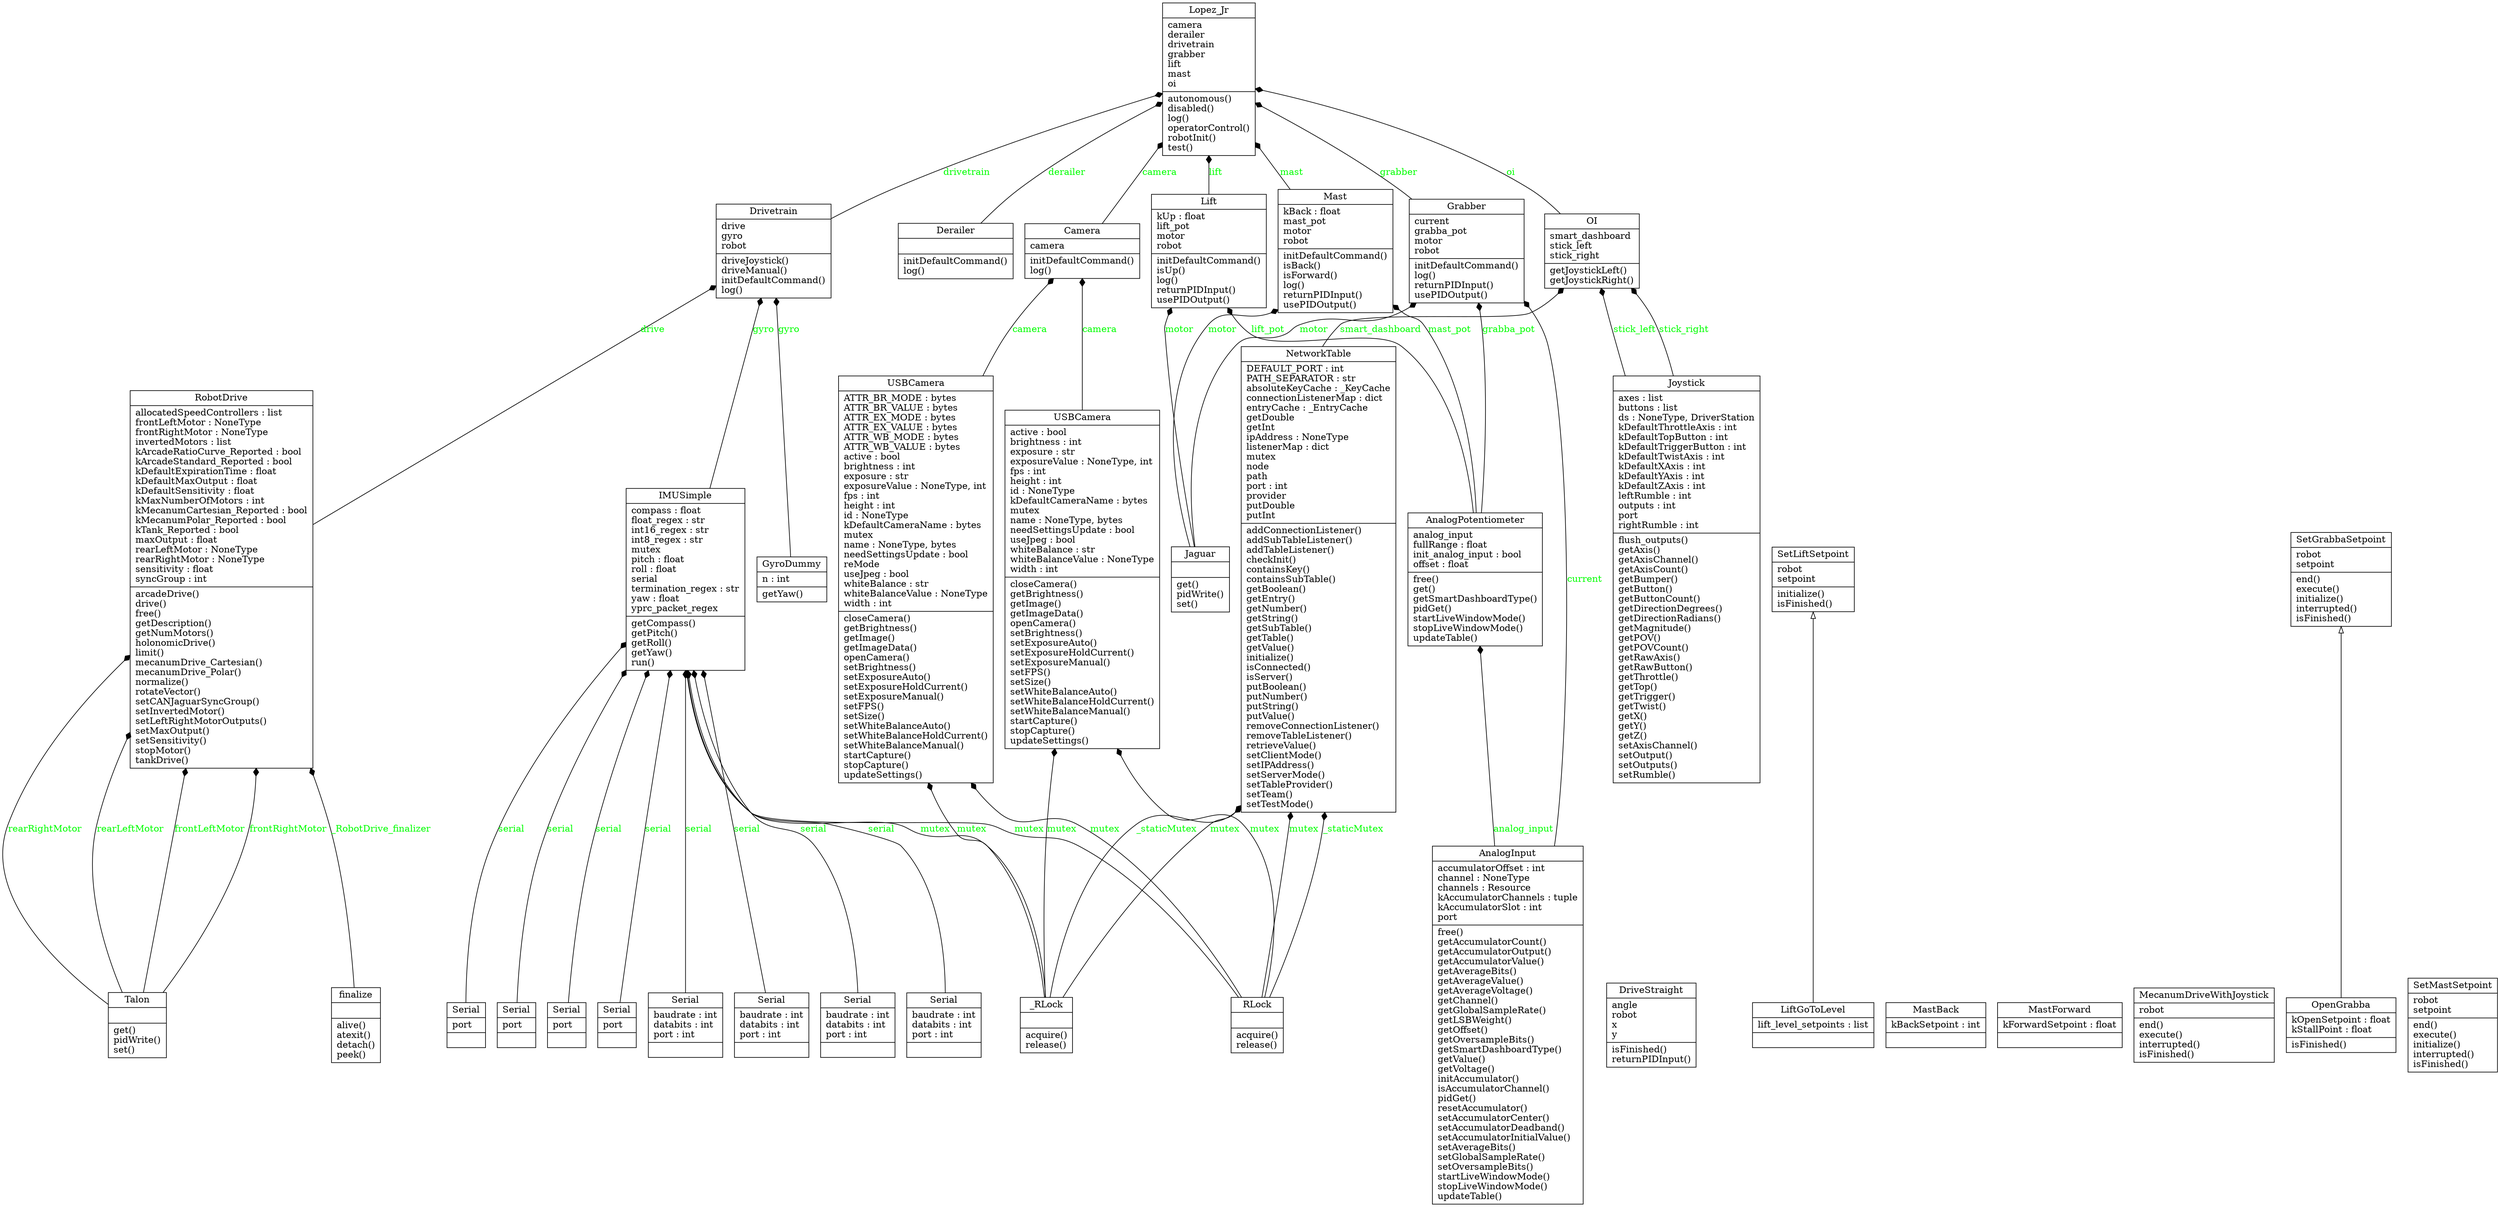 digraph "classes_No_Name" {
charset="utf-8"
rankdir=BT
"0" [label="{AnalogInput|accumulatorOffset : int\lchannel : NoneType\lchannels : Resource\lkAccumulatorChannels : tuple\lkAccumulatorSlot : int\lport\l|free()\lgetAccumulatorCount()\lgetAccumulatorOutput()\lgetAccumulatorValue()\lgetAverageBits()\lgetAverageValue()\lgetAverageVoltage()\lgetChannel()\lgetGlobalSampleRate()\lgetLSBWeight()\lgetOffset()\lgetOversampleBits()\lgetSmartDashboardType()\lgetValue()\lgetVoltage()\linitAccumulator()\lisAccumulatorChannel()\lpidGet()\lresetAccumulator()\lsetAccumulatorCenter()\lsetAccumulatorDeadband()\lsetAccumulatorInitialValue()\lsetAverageBits()\lsetGlobalSampleRate()\lsetOversampleBits()\lstartLiveWindowMode()\lstopLiveWindowMode()\lupdateTable()\l}", shape="record"];
"1" [label="{AnalogPotentiometer|analog_input\lfullRange : float\linit_analog_input : bool\loffset : float\l|free()\lget()\lgetSmartDashboardType()\lpidGet()\lstartLiveWindowMode()\lstopLiveWindowMode()\lupdateTable()\l}", shape="record"];
"2" [label="{Camera|camera\l|initDefaultCommand()\llog()\l}", shape="record"];
"3" [label="{Derailer|\l|initDefaultCommand()\llog()\l}", shape="record"];
"4" [label="{DriveStraight|angle\lrobot\lx\ly\l|isFinished()\lreturnPIDInput()\l}", shape="record"];
"5" [label="{Drivetrain|drive\lgyro\lrobot\l|driveJoystick()\ldriveManual()\linitDefaultCommand()\llog()\l}", shape="record"];
"6" [label="{Grabber|current\lgrabba_pot\lmotor\lrobot\l|initDefaultCommand()\llog()\lreturnPIDInput()\lusePIDOutput()\l}", shape="record"];
"7" [label="{GyroDummy|n : int\l|getYaw()\l}", shape="record"];
"8" [label="{IMUSimple|compass : float\lfloat_regex : str\lint16_regex : str\lint8_regex : str\lmutex\lpitch : float\lroll : float\lserial\ltermination_regex : str\lyaw : float\lyprc_packet_regex\l|getCompass()\lgetPitch()\lgetRoll()\lgetYaw()\lrun()\l}", shape="record"];
"9" [label="{Jaguar|\l|get()\lpidWrite()\lset()\l}", shape="record"];
"10" [label="{Joystick|axes : list\lbuttons : list\lds : NoneType, DriverStation\lkDefaultThrottleAxis : int\lkDefaultTopButton : int\lkDefaultTriggerButton : int\lkDefaultTwistAxis : int\lkDefaultXAxis : int\lkDefaultYAxis : int\lkDefaultZAxis : int\lleftRumble : int\loutputs : int\lport\lrightRumble : int\l|flush_outputs()\lgetAxis()\lgetAxisChannel()\lgetAxisCount()\lgetBumper()\lgetButton()\lgetButtonCount()\lgetDirectionDegrees()\lgetDirectionRadians()\lgetMagnitude()\lgetPOV()\lgetPOVCount()\lgetRawAxis()\lgetRawButton()\lgetThrottle()\lgetTop()\lgetTrigger()\lgetTwist()\lgetX()\lgetY()\lgetZ()\lsetAxisChannel()\lsetOutput()\lsetOutputs()\lsetRumble()\l}", shape="record"];
"11" [label="{Lift|kUp : float\llift_pot\lmotor\lrobot\l|initDefaultCommand()\lisUp()\llog()\lreturnPIDInput()\lusePIDOutput()\l}", shape="record"];
"12" [label="{LiftGoToLevel|lift_level_setpoints : list\l|}", shape="record"];
"13" [label="{Lopez_Jr|camera\lderailer\ldrivetrain\lgrabber\llift\lmast\loi\l|autonomous()\ldisabled()\llog()\loperatorControl()\lrobotInit()\ltest()\l}", shape="record"];
"14" [label="{Mast|kBack : float\lmast_pot\lmotor\lrobot\l|initDefaultCommand()\lisBack()\lisForward()\llog()\lreturnPIDInput()\lusePIDOutput()\l}", shape="record"];
"15" [label="{MastBack|kBackSetpoint : int\l|}", shape="record"];
"16" [label="{MastForward|kForwardSetpoint : float\l|}", shape="record"];
"17" [label="{MecanumDriveWithJoystick|robot\l|end()\lexecute()\linterrupted()\lisFinished()\l}", shape="record"];
"18" [label="{NetworkTable|DEFAULT_PORT : int\lPATH_SEPARATOR : str\labsoluteKeyCache : _KeyCache\lconnectionListenerMap : dict\lentryCache : _EntryCache\lgetDouble\lgetInt\lipAddress : NoneType\llistenerMap : dict\lmutex\lnode\lpath\lport : int\lprovider\lputDouble\lputInt\l|addConnectionListener()\laddSubTableListener()\laddTableListener()\lcheckInit()\lcontainsKey()\lcontainsSubTable()\lgetBoolean()\lgetEntry()\lgetNumber()\lgetString()\lgetSubTable()\lgetTable()\lgetValue()\linitialize()\lisConnected()\lisServer()\lputBoolean()\lputNumber()\lputString()\lputValue()\lremoveConnectionListener()\lremoveTableListener()\lretrieveValue()\lsetClientMode()\lsetIPAddress()\lsetServerMode()\lsetTableProvider()\lsetTeam()\lsetTestMode()\l}", shape="record"];
"19" [label="{OI|smart_dashboard\lstick_left\lstick_right\l|getJoystickLeft()\lgetJoystickRight()\l}", shape="record"];
"20" [label="{OpenGrabba|kOpenSetpoint : float\lkStallPoint : float\l|isFinished()\l}", shape="record"];
"21" [label="{RLock|\l|acquire()\lrelease()\l}", shape="record"];
"22" [label="{RobotDrive|allocatedSpeedControllers : list\lfrontLeftMotor : NoneType\lfrontRightMotor : NoneType\linvertedMotors : list\lkArcadeRatioCurve_Reported : bool\lkArcadeStandard_Reported : bool\lkDefaultExpirationTime : float\lkDefaultMaxOutput : float\lkDefaultSensitivity : float\lkMaxNumberOfMotors : int\lkMecanumCartesian_Reported : bool\lkMecanumPolar_Reported : bool\lkTank_Reported : bool\lmaxOutput : float\lrearLeftMotor : NoneType\lrearRightMotor : NoneType\lsensitivity : float\lsyncGroup : int\l|arcadeDrive()\ldrive()\lfree()\lgetDescription()\lgetNumMotors()\lholonomicDrive()\llimit()\lmecanumDrive_Cartesian()\lmecanumDrive_Polar()\lnormalize()\lrotateVector()\lsetCANJaguarSyncGroup()\lsetInvertedMotor()\lsetLeftRightMotorOutputs()\lsetMaxOutput()\lsetSensitivity()\lstopMotor()\ltankDrive()\l}", shape="record"];
"23" [label="{Serial|baudrate : int\ldatabits : int\lport : int\l|}", shape="record"];
"24" [label="{Serial|baudrate : int\ldatabits : int\lport : int\l|}", shape="record"];
"25" [label="{Serial|baudrate : int\ldatabits : int\lport : int\l|}", shape="record"];
"26" [label="{Serial|baudrate : int\ldatabits : int\lport : int\l|}", shape="record"];
"27" [label="{Serial|port\l|}", shape="record"];
"28" [label="{Serial|port\l|}", shape="record"];
"29" [label="{Serial|port\l|}", shape="record"];
"30" [label="{Serial|port\l|}", shape="record"];
"31" [label="{SetGrabbaSetpoint|robot\lsetpoint\l|end()\lexecute()\linitialize()\linterrupted()\lisFinished()\l}", shape="record"];
"32" [label="{SetLiftSetpoint|robot\lsetpoint\l|initialize()\lisFinished()\l}", shape="record"];
"33" [label="{SetMastSetpoint|robot\lsetpoint\l|end()\lexecute()\linitialize()\linterrupted()\lisFinished()\l}", shape="record"];
"34" [label="{Talon|\l|get()\lpidWrite()\lset()\l}", shape="record"];
"35" [label="{USBCamera|ATTR_BR_MODE : bytes\lATTR_BR_VALUE : bytes\lATTR_EX_MODE : bytes\lATTR_EX_VALUE : bytes\lATTR_WB_MODE : bytes\lATTR_WB_VALUE : bytes\lactive : bool\lbrightness : int\lexposure : str\lexposureValue : NoneType, int\lfps : int\lheight : int\lid : NoneType\lkDefaultCameraName : bytes\lmutex\lname : NoneType, bytes\lneedSettingsUpdate : bool\lreMode\luseJpeg : bool\lwhiteBalance : str\lwhiteBalanceValue : NoneType\lwidth : int\l|closeCamera()\lgetBrightness()\lgetImage()\lgetImageData()\lopenCamera()\lsetBrightness()\lsetExposureAuto()\lsetExposureHoldCurrent()\lsetExposureManual()\lsetFPS()\lsetSize()\lsetWhiteBalanceAuto()\lsetWhiteBalanceHoldCurrent()\lsetWhiteBalanceManual()\lstartCapture()\lstopCapture()\lupdateSettings()\l}", shape="record"];
"36" [label="{USBCamera|active : bool\lbrightness : int\lexposure : str\lexposureValue : NoneType, int\lfps : int\lheight : int\lid : NoneType\lkDefaultCameraName : bytes\lmutex\lname : NoneType, bytes\lneedSettingsUpdate : bool\luseJpeg : bool\lwhiteBalance : str\lwhiteBalanceValue : NoneType\lwidth : int\l|closeCamera()\lgetBrightness()\lgetImage()\lgetImageData()\lopenCamera()\lsetBrightness()\lsetExposureAuto()\lsetExposureHoldCurrent()\lsetExposureManual()\lsetFPS()\lsetSize()\lsetWhiteBalanceAuto()\lsetWhiteBalanceHoldCurrent()\lsetWhiteBalanceManual()\lstartCapture()\lstopCapture()\lupdateSettings()\l}", shape="record"];
"37" [label="{_RLock|\l|acquire()\lrelease()\l}", shape="record"];
"38" [label="{finalize|\l|alive()\latexit()\ldetach()\lpeek()\l}", shape="record"];
"12" -> "32" [arrowhead="empty", arrowtail="none"];
"20" -> "31" [arrowhead="empty", arrowtail="none"];
"0" -> "1" [arrowhead="diamond", arrowtail="none", fontcolor="green", label="analog_input", style="solid"];
"0" -> "6" [arrowhead="diamond", arrowtail="none", fontcolor="green", label="current", style="solid"];
"1" -> "6" [arrowhead="diamond", arrowtail="none", fontcolor="green", label="grabba_pot", style="solid"];
"1" -> "11" [arrowhead="diamond", arrowtail="none", fontcolor="green", label="lift_pot", style="solid"];
"1" -> "14" [arrowhead="diamond", arrowtail="none", fontcolor="green", label="mast_pot", style="solid"];
"2" -> "13" [arrowhead="diamond", arrowtail="none", fontcolor="green", label="camera", style="solid"];
"3" -> "13" [arrowhead="diamond", arrowtail="none", fontcolor="green", label="derailer", style="solid"];
"5" -> "13" [arrowhead="diamond", arrowtail="none", fontcolor="green", label="drivetrain", style="solid"];
"6" -> "13" [arrowhead="diamond", arrowtail="none", fontcolor="green", label="grabber", style="solid"];
"7" -> "5" [arrowhead="diamond", arrowtail="none", fontcolor="green", label="gyro", style="solid"];
"8" -> "5" [arrowhead="diamond", arrowtail="none", fontcolor="green", label="gyro", style="solid"];
"9" -> "6" [arrowhead="diamond", arrowtail="none", fontcolor="green", label="motor", style="solid"];
"9" -> "11" [arrowhead="diamond", arrowtail="none", fontcolor="green", label="motor", style="solid"];
"9" -> "14" [arrowhead="diamond", arrowtail="none", fontcolor="green", label="motor", style="solid"];
"10" -> "19" [arrowhead="diamond", arrowtail="none", fontcolor="green", label="stick_left", style="solid"];
"10" -> "19" [arrowhead="diamond", arrowtail="none", fontcolor="green", label="stick_right", style="solid"];
"11" -> "13" [arrowhead="diamond", arrowtail="none", fontcolor="green", label="lift", style="solid"];
"14" -> "13" [arrowhead="diamond", arrowtail="none", fontcolor="green", label="mast", style="solid"];
"18" -> "19" [arrowhead="diamond", arrowtail="none", fontcolor="green", label="smart_dashboard", style="solid"];
"19" -> "13" [arrowhead="diamond", arrowtail="none", fontcolor="green", label="oi", style="solid"];
"21" -> "8" [arrowhead="diamond", arrowtail="none", fontcolor="green", label="mutex", style="solid"];
"21" -> "18" [arrowhead="diamond", arrowtail="none", fontcolor="green", label="mutex", style="solid"];
"21" -> "18" [arrowhead="diamond", arrowtail="none", fontcolor="green", label="_staticMutex", style="solid"];
"21" -> "35" [arrowhead="diamond", arrowtail="none", fontcolor="green", label="mutex", style="solid"];
"21" -> "36" [arrowhead="diamond", arrowtail="none", fontcolor="green", label="mutex", style="solid"];
"22" -> "5" [arrowhead="diamond", arrowtail="none", fontcolor="green", label="drive", style="solid"];
"23" -> "8" [arrowhead="diamond", arrowtail="none", fontcolor="green", label="serial", style="solid"];
"24" -> "8" [arrowhead="diamond", arrowtail="none", fontcolor="green", label="serial", style="solid"];
"25" -> "8" [arrowhead="diamond", arrowtail="none", fontcolor="green", label="serial", style="solid"];
"26" -> "8" [arrowhead="diamond", arrowtail="none", fontcolor="green", label="serial", style="solid"];
"27" -> "8" [arrowhead="diamond", arrowtail="none", fontcolor="green", label="serial", style="solid"];
"28" -> "8" [arrowhead="diamond", arrowtail="none", fontcolor="green", label="serial", style="solid"];
"29" -> "8" [arrowhead="diamond", arrowtail="none", fontcolor="green", label="serial", style="solid"];
"30" -> "8" [arrowhead="diamond", arrowtail="none", fontcolor="green", label="serial", style="solid"];
"34" -> "22" [arrowhead="diamond", arrowtail="none", fontcolor="green", label="rearRightMotor", style="solid"];
"34" -> "22" [arrowhead="diamond", arrowtail="none", fontcolor="green", label="rearLeftMotor", style="solid"];
"34" -> "22" [arrowhead="diamond", arrowtail="none", fontcolor="green", label="frontLeftMotor", style="solid"];
"34" -> "22" [arrowhead="diamond", arrowtail="none", fontcolor="green", label="frontRightMotor", style="solid"];
"35" -> "2" [arrowhead="diamond", arrowtail="none", fontcolor="green", label="camera", style="solid"];
"36" -> "2" [arrowhead="diamond", arrowtail="none", fontcolor="green", label="camera", style="solid"];
"37" -> "8" [arrowhead="diamond", arrowtail="none", fontcolor="green", label="mutex", style="solid"];
"37" -> "18" [arrowhead="diamond", arrowtail="none", fontcolor="green", label="mutex", style="solid"];
"37" -> "18" [arrowhead="diamond", arrowtail="none", fontcolor="green", label="_staticMutex", style="solid"];
"37" -> "35" [arrowhead="diamond", arrowtail="none", fontcolor="green", label="mutex", style="solid"];
"37" -> "36" [arrowhead="diamond", arrowtail="none", fontcolor="green", label="mutex", style="solid"];
"38" -> "22" [arrowhead="diamond", arrowtail="none", fontcolor="green", label="_RobotDrive_finalizer", style="solid"];
}
